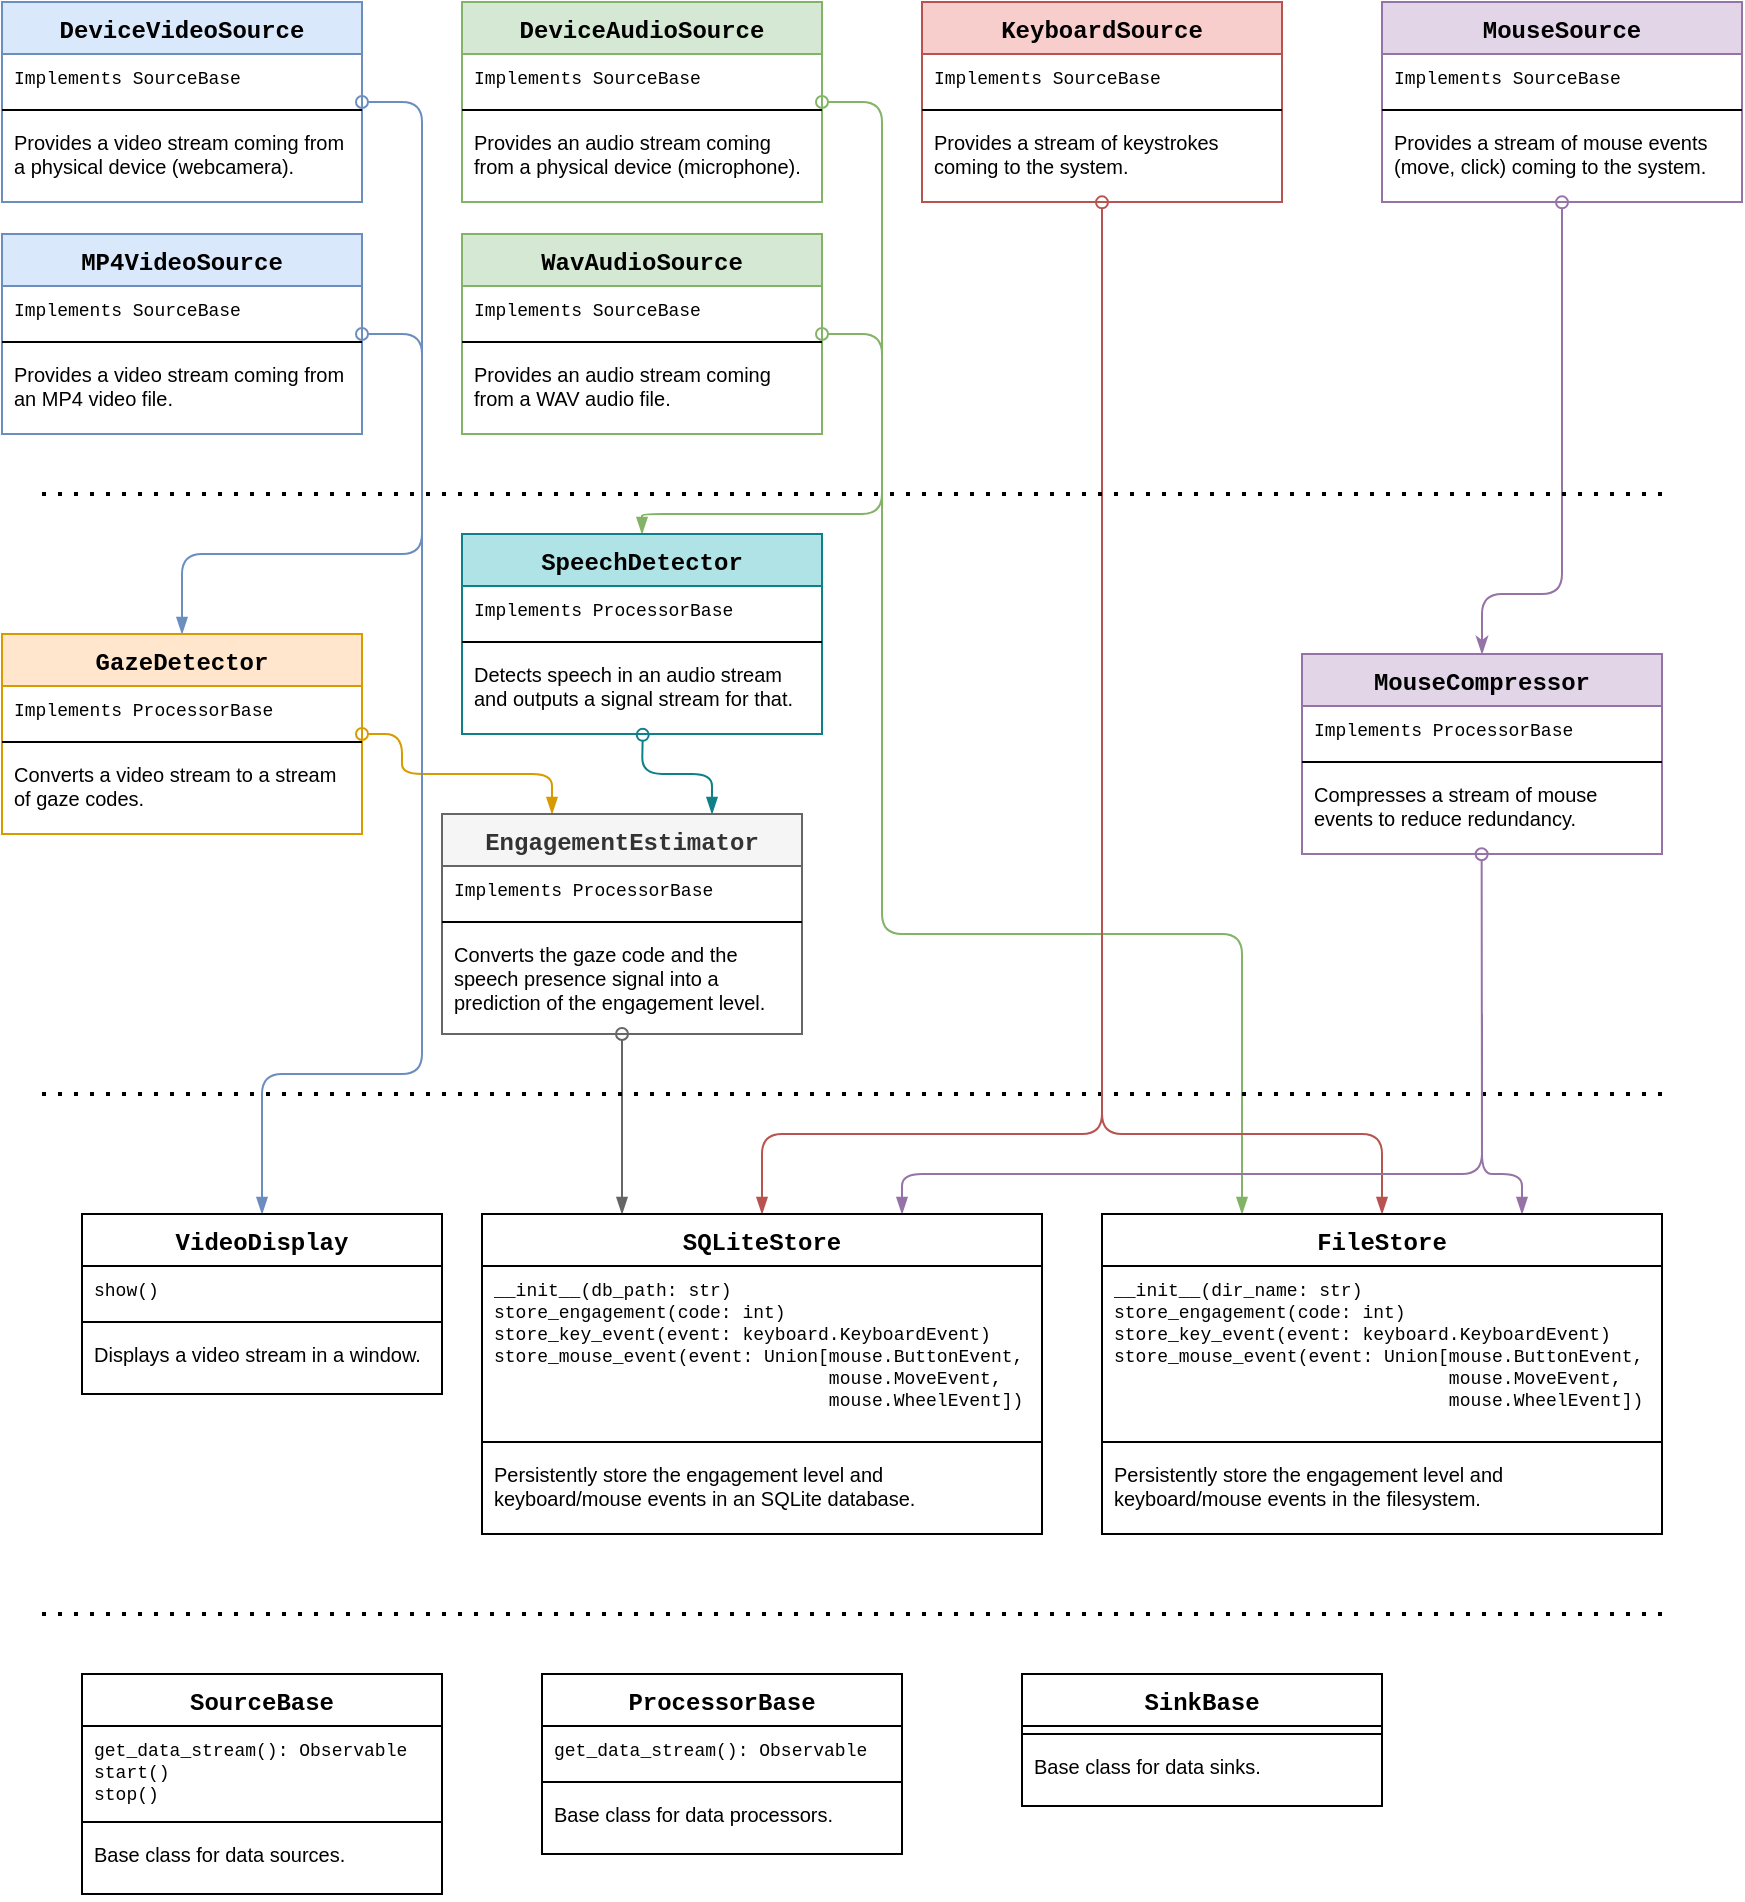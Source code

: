 <mxfile version="14.1.8" type="device"><diagram id="GwLXGC8y0suCLRL2Tsxe" name="Page-1"><mxGraphModel dx="1198" dy="1316" grid="1" gridSize="10" guides="1" tooltips="1" connect="1" arrows="1" fold="1" page="1" pageScale="1" pageWidth="850" pageHeight="1100" math="0" shadow="0"><root><mxCell id="0"/><mxCell id="1" parent="0"/><mxCell id="li71Y2zc_Ju30zPmYRTq-5" value="" style="endArrow=blockThin;html=1;entryX=0.75;entryY=0;entryDx=0;entryDy=0;exitX=0.502;exitY=1.01;exitDx=0;exitDy=0;exitPerimeter=0;startArrow=oval;startFill=0;endFill=1;fillColor=#b0e3e6;strokeColor=#0e8088;" parent="1" source="li71Y2zc_Ju30zPmYRTq-4" target="bJbKEsxam7l7x4MJbJFX-48" edge="1"><mxGeometry width="50" height="50" relative="1" as="geometry"><mxPoint x="460" y="350" as="sourcePoint"/><mxPoint x="510" y="300" as="targetPoint"/><Array as="points"><mxPoint x="280" y="340"/><mxPoint x="315" y="340"/></Array></mxGeometry></mxCell><mxCell id="3tRV0-J4O1jADncztoHO-8" value="" style="endArrow=oval;html=1;entryX=1;entryY=0.5;entryDx=0;entryDy=0;endFill=0;fillColor=#dae8fc;strokeColor=#6c8ebf;" parent="1" target="bJbKEsxam7l7x4MJbJFX-1" edge="1"><mxGeometry width="50" height="50" relative="1" as="geometry"><mxPoint x="170" y="190" as="sourcePoint"/><mxPoint x="140" y="30" as="targetPoint"/><Array as="points"><mxPoint x="170" y="4"/></Array></mxGeometry></mxCell><mxCell id="3tRV0-J4O1jADncztoHO-29" value="" style="endArrow=oval;html=1;endFill=0;entryX=0.499;entryY=1.003;entryDx=0;entryDy=0;exitX=0.75;exitY=0;exitDx=0;exitDy=0;startArrow=blockThin;startFill=1;fillColor=#e1d5e7;strokeColor=#9673a6;entryPerimeter=0;" parent="1" source="bJbKEsxam7l7x4MJbJFX-61" target="bJbKEsxam7l7x4MJbJFX-47" edge="1"><mxGeometry width="50" height="50" relative="1" as="geometry"><mxPoint x="605" y="570" as="sourcePoint"/><mxPoint x="670" y="350" as="targetPoint"/><Array as="points"><mxPoint x="720" y="540"/><mxPoint x="700" y="540"/></Array></mxGeometry></mxCell><mxCell id="3tRV0-J4O1jADncztoHO-23" value="" style="endArrow=blockThin;html=1;entryX=0.25;entryY=0;entryDx=0;entryDy=0;exitX=0.5;exitY=1;exitDx=0;exitDy=0;startArrow=oval;startFill=0;endFill=1;exitPerimeter=0;fillColor=#f5f5f5;strokeColor=#666666;" parent="1" source="bJbKEsxam7l7x4MJbJFX-51" target="bJbKEsxam7l7x4MJbJFX-56" edge="1"><mxGeometry width="50" height="50" relative="1" as="geometry"><mxPoint x="270" y="420" as="sourcePoint"/><mxPoint x="235" y="560.0" as="targetPoint"/><Array as="points"><mxPoint x="270" y="490"/></Array></mxGeometry></mxCell><mxCell id="3tRV0-J4O1jADncztoHO-11" value="" style="endArrow=oval;html=1;entryX=1;entryY=0.5;entryDx=0;entryDy=0;endFill=0;exitX=0.5;exitY=0;exitDx=0;exitDy=0;startArrow=blockThin;startFill=1;fillColor=#d5e8d4;strokeColor=#82b366;" parent="1" source="li71Y2zc_Ju30zPmYRTq-1" target="bJbKEsxam7l7x4MJbJFX-24" edge="1"><mxGeometry width="50" height="50" relative="1" as="geometry"><mxPoint x="305" y="360" as="sourcePoint"/><mxPoint x="340" y="30" as="targetPoint"/><Array as="points"><mxPoint x="280" y="210"/><mxPoint x="400" y="210"/><mxPoint x="400" y="4"/></Array></mxGeometry></mxCell><mxCell id="3tRV0-J4O1jADncztoHO-12" value="" style="endArrow=blockThin;html=1;exitX=1;exitY=0.5;exitDx=0;exitDy=0;startArrow=oval;startFill=0;entryX=0.25;entryY=0;entryDx=0;entryDy=0;endFill=1;fillColor=#d5e8d4;strokeColor=#82b366;" parent="1" source="bJbKEsxam7l7x4MJbJFX-28" target="bJbKEsxam7l7x4MJbJFX-61" edge="1"><mxGeometry width="50" height="50" relative="1" as="geometry"><mxPoint x="340" y="110" as="sourcePoint"/><mxPoint x="535" y="570" as="targetPoint"/><Array as="points"><mxPoint x="400" y="120"/><mxPoint x="400" y="420"/><mxPoint x="580" y="420"/></Array></mxGeometry></mxCell><mxCell id="3tRV0-J4O1jADncztoHO-13" value="" style="endArrow=oval;html=1;entryX=0.5;entryY=1.004;entryDx=0;entryDy=0;endFill=0;exitX=0.5;exitY=0;exitDx=0;exitDy=0;startArrow=blockThin;startFill=1;entryPerimeter=0;fillColor=#f8cecc;strokeColor=#b85450;" parent="1" source="bJbKEsxam7l7x4MJbJFX-61" target="bJbKEsxam7l7x4MJbJFX-35" edge="1"><mxGeometry width="50" height="50" relative="1" as="geometry"><mxPoint x="570" y="570" as="sourcePoint"/><mxPoint x="600" y="-140" as="targetPoint"/><Array as="points"><mxPoint x="650" y="520"/><mxPoint x="510" y="520"/><mxPoint x="510" y="90"/></Array></mxGeometry></mxCell><mxCell id="3tRV0-J4O1jADncztoHO-14" value="" style="endArrow=oval;html=1;entryX=0.5;entryY=1.004;entryDx=0;entryDy=0;endFill=0;exitX=0.5;exitY=0;exitDx=0;exitDy=0;startArrow=classicThin;startFill=1;entryPerimeter=0;fillColor=#e1d5e7;strokeColor=#9673a6;" parent="1" source="bJbKEsxam7l7x4MJbJFX-44" target="bJbKEsxam7l7x4MJbJFX-39" edge="1"><mxGeometry width="50" height="50" relative="1" as="geometry"><mxPoint x="670" y="290" as="sourcePoint"/><mxPoint x="800" y="-150.0" as="targetPoint"/><Array as="points"><mxPoint x="700" y="250"/><mxPoint x="740" y="250"/><mxPoint x="740" y="90"/></Array></mxGeometry></mxCell><mxCell id="3tRV0-J4O1jADncztoHO-17" value="" style="endArrow=blockThin;html=1;exitX=1;exitY=0.5;exitDx=0;exitDy=0;entryX=0.25;entryY=0;entryDx=0;entryDy=0;endFill=1;startArrow=oval;startFill=0;fillColor=#ffe6cc;strokeColor=#d79b00;" parent="1" source="bJbKEsxam7l7x4MJbJFX-40" edge="1"><mxGeometry width="50" height="50" relative="1" as="geometry"><mxPoint x="140" y="300" as="sourcePoint"/><mxPoint x="235" y="360" as="targetPoint"/><Array as="points"><mxPoint x="160" y="320"/><mxPoint x="160" y="340"/><mxPoint x="235" y="340"/></Array></mxGeometry></mxCell><mxCell id="3tRV0-J4O1jADncztoHO-10" value="" style="endArrow=blockThin;html=1;exitX=1;exitY=0.5;exitDx=0;exitDy=0;endFill=1;startArrow=oval;startFill=0;entryX=0.5;entryY=0;entryDx=0;entryDy=0;fillColor=#dae8fc;strokeColor=#6c8ebf;" parent="1" source="bJbKEsxam7l7x4MJbJFX-18" target="bJbKEsxam7l7x4MJbJFX-52" edge="1"><mxGeometry width="50" height="50" relative="1" as="geometry"><mxPoint x="140" y="110" as="sourcePoint"/><mxPoint x="70" y="560.0" as="targetPoint"/><Array as="points"><mxPoint x="170" y="120"/><mxPoint x="170" y="490"/><mxPoint x="90" y="490"/></Array></mxGeometry></mxCell><mxCell id="3tRV0-J4O1jADncztoHO-16" value="" style="endArrow=none;html=1;exitX=0.5;exitY=0;exitDx=0;exitDy=0;startArrow=blockThin;startFill=1;fillColor=#dae8fc;strokeColor=#6c8ebf;" parent="1" source="bJbKEsxam7l7x4MJbJFX-40" edge="1"><mxGeometry width="50" height="50" relative="1" as="geometry"><mxPoint x="70" y="270" as="sourcePoint"/><mxPoint x="170" y="190" as="targetPoint"/><Array as="points"><mxPoint x="50" y="230"/><mxPoint x="170" y="230"/></Array></mxGeometry></mxCell><mxCell id="3tRV0-J4O1jADncztoHO-18" value="" style="endArrow=none;dashed=1;html=1;dashPattern=1 3;strokeWidth=2;" parent="1" edge="1"><mxGeometry width="50" height="50" relative="1" as="geometry"><mxPoint x="-20" y="200" as="sourcePoint"/><mxPoint x="790" y="200" as="targetPoint"/></mxGeometry></mxCell><mxCell id="3tRV0-J4O1jADncztoHO-22" value="" style="endArrow=none;dashed=1;html=1;dashPattern=1 3;strokeWidth=2;" parent="1" edge="1"><mxGeometry width="50" height="50" relative="1" as="geometry"><mxPoint x="-20" y="500" as="sourcePoint"/><mxPoint x="790" y="500" as="targetPoint"/></mxGeometry></mxCell><mxCell id="3tRV0-J4O1jADncztoHO-25" value="" style="endArrow=none;html=1;exitX=0.5;exitY=0;exitDx=0;exitDy=0;startArrow=blockThin;startFill=1;fillColor=#f8cecc;strokeColor=#b85450;" parent="1" source="bJbKEsxam7l7x4MJbJFX-56" edge="1"><mxGeometry width="50" height="50" relative="1" as="geometry"><mxPoint x="270" y="560.0" as="sourcePoint"/><mxPoint x="510" y="400" as="targetPoint"/><Array as="points"><mxPoint x="340" y="520"/><mxPoint x="510" y="520"/></Array></mxGeometry></mxCell><mxCell id="3tRV0-J4O1jADncztoHO-26" value="" style="endArrow=none;html=1;exitX=0.75;exitY=0;exitDx=0;exitDy=0;startArrow=blockThin;startFill=1;fillColor=#e1d5e7;strokeColor=#9673a6;" parent="1" source="bJbKEsxam7l7x4MJbJFX-56" edge="1"><mxGeometry width="50" height="50" relative="1" as="geometry"><mxPoint x="305" y="560.0" as="sourcePoint"/><mxPoint x="700" y="460" as="targetPoint"/><Array as="points"><mxPoint x="410" y="540"/><mxPoint x="700" y="540"/></Array></mxGeometry></mxCell><mxCell id="bJbKEsxam7l7x4MJbJFX-1" value="DeviceVideoSource" style="swimlane;fontStyle=1;align=center;verticalAlign=top;childLayout=stackLayout;horizontal=1;startSize=26;horizontalStack=0;resizeParent=1;resizeParentMax=0;resizeLast=0;collapsible=1;marginBottom=0;fontFamily=Courier New;fillColor=#dae8fc;strokeColor=#6c8ebf;" parent="1" vertex="1"><mxGeometry x="-40" y="-46" width="180" height="100" as="geometry"><mxRectangle y="17" width="140" height="26" as="alternateBounds"/></mxGeometry></mxCell><mxCell id="bJbKEsxam7l7x4MJbJFX-2" value="Implements SourceBase" style="text;strokeColor=none;fillColor=none;align=left;verticalAlign=top;spacingLeft=4;spacingRight=4;overflow=hidden;rotatable=0;points=[[0,0.5],[1,0.5]];portConstraint=eastwest;fontFamily=Courier New;fontSize=9;" parent="bJbKEsxam7l7x4MJbJFX-1" vertex="1"><mxGeometry y="26" width="180" height="24" as="geometry"/></mxCell><mxCell id="bJbKEsxam7l7x4MJbJFX-3" value="" style="line;strokeWidth=1;fillColor=none;align=left;verticalAlign=middle;spacingTop=-1;spacingLeft=3;spacingRight=3;rotatable=0;labelPosition=right;points=[];portConstraint=eastwest;" parent="bJbKEsxam7l7x4MJbJFX-1" vertex="1"><mxGeometry y="50" width="180" height="8" as="geometry"/></mxCell><mxCell id="bJbKEsxam7l7x4MJbJFX-4" value="Provides a video stream coming from a physical device (webcamera)." style="text;strokeColor=none;fillColor=none;align=left;verticalAlign=top;spacingLeft=4;spacingRight=4;overflow=hidden;rotatable=0;points=[[0,0.5],[1,0.5]];portConstraint=eastwest;fontSize=10;whiteSpace=wrap;" parent="bJbKEsxam7l7x4MJbJFX-1" vertex="1"><mxGeometry y="58" width="180" height="42" as="geometry"/></mxCell><mxCell id="bJbKEsxam7l7x4MJbJFX-18" value="MP4VideoSource" style="swimlane;fontStyle=1;align=center;verticalAlign=top;childLayout=stackLayout;horizontal=1;startSize=26;horizontalStack=0;resizeParent=1;resizeParentMax=0;resizeLast=0;collapsible=1;marginBottom=0;fontFamily=Courier New;fillColor=#dae8fc;strokeColor=#6c8ebf;" parent="1" vertex="1"><mxGeometry x="-40" y="70" width="180" height="100" as="geometry"><mxRectangle y="17" width="140" height="26" as="alternateBounds"/></mxGeometry></mxCell><mxCell id="bJbKEsxam7l7x4MJbJFX-19" value="Implements SourceBase" style="text;strokeColor=none;fillColor=none;align=left;verticalAlign=top;spacingLeft=4;spacingRight=4;overflow=hidden;rotatable=0;points=[[0,0.5],[1,0.5]];portConstraint=eastwest;fontFamily=Courier New;fontSize=9;" parent="bJbKEsxam7l7x4MJbJFX-18" vertex="1"><mxGeometry y="26" width="180" height="24" as="geometry"/></mxCell><mxCell id="bJbKEsxam7l7x4MJbJFX-20" value="" style="line;strokeWidth=1;fillColor=none;align=left;verticalAlign=middle;spacingTop=-1;spacingLeft=3;spacingRight=3;rotatable=0;labelPosition=right;points=[];portConstraint=eastwest;" parent="bJbKEsxam7l7x4MJbJFX-18" vertex="1"><mxGeometry y="50" width="180" height="8" as="geometry"/></mxCell><mxCell id="bJbKEsxam7l7x4MJbJFX-21" value="Provides a video stream coming from an MP4 video file." style="text;strokeColor=none;fillColor=none;align=left;verticalAlign=top;spacingLeft=4;spacingRight=4;overflow=hidden;rotatable=0;points=[[0,0.5],[1,0.5]];portConstraint=eastwest;fontSize=10;whiteSpace=wrap;" parent="bJbKEsxam7l7x4MJbJFX-18" vertex="1"><mxGeometry y="58" width="180" height="42" as="geometry"/></mxCell><mxCell id="bJbKEsxam7l7x4MJbJFX-24" value="DeviceAudioSource" style="swimlane;fontStyle=1;align=center;verticalAlign=top;childLayout=stackLayout;horizontal=1;startSize=26;horizontalStack=0;resizeParent=1;resizeParentMax=0;resizeLast=0;collapsible=1;marginBottom=0;fontFamily=Courier New;fillColor=#d5e8d4;strokeColor=#82b366;" parent="1" vertex="1"><mxGeometry x="190" y="-46" width="180" height="100" as="geometry"><mxRectangle y="17" width="140" height="26" as="alternateBounds"/></mxGeometry></mxCell><mxCell id="bJbKEsxam7l7x4MJbJFX-25" value="Implements SourceBase" style="text;strokeColor=none;fillColor=none;align=left;verticalAlign=top;spacingLeft=4;spacingRight=4;overflow=hidden;rotatable=0;points=[[0,0.5],[1,0.5]];portConstraint=eastwest;fontFamily=Courier New;fontSize=9;" parent="bJbKEsxam7l7x4MJbJFX-24" vertex="1"><mxGeometry y="26" width="180" height="24" as="geometry"/></mxCell><mxCell id="bJbKEsxam7l7x4MJbJFX-26" value="" style="line;strokeWidth=1;fillColor=none;align=left;verticalAlign=middle;spacingTop=-1;spacingLeft=3;spacingRight=3;rotatable=0;labelPosition=right;points=[];portConstraint=eastwest;" parent="bJbKEsxam7l7x4MJbJFX-24" vertex="1"><mxGeometry y="50" width="180" height="8" as="geometry"/></mxCell><mxCell id="bJbKEsxam7l7x4MJbJFX-27" value="Provides an audio stream coming from a physical device (microphone)." style="text;strokeColor=none;fillColor=none;align=left;verticalAlign=top;spacingLeft=4;spacingRight=4;overflow=hidden;rotatable=0;points=[[0,0.5],[1,0.5]];portConstraint=eastwest;fontSize=10;whiteSpace=wrap;" parent="bJbKEsxam7l7x4MJbJFX-24" vertex="1"><mxGeometry y="58" width="180" height="42" as="geometry"/></mxCell><mxCell id="bJbKEsxam7l7x4MJbJFX-28" value="WavAudioSource" style="swimlane;fontStyle=1;align=center;verticalAlign=top;childLayout=stackLayout;horizontal=1;startSize=26;horizontalStack=0;resizeParent=1;resizeParentMax=0;resizeLast=0;collapsible=1;marginBottom=0;fontFamily=Courier New;fillColor=#d5e8d4;strokeColor=#82b366;" parent="1" vertex="1"><mxGeometry x="190" y="70" width="180" height="100" as="geometry"><mxRectangle y="17" width="140" height="26" as="alternateBounds"/></mxGeometry></mxCell><mxCell id="bJbKEsxam7l7x4MJbJFX-29" value="Implements SourceBase" style="text;strokeColor=none;fillColor=none;align=left;verticalAlign=top;spacingLeft=4;spacingRight=4;overflow=hidden;rotatable=0;points=[[0,0.5],[1,0.5]];portConstraint=eastwest;fontFamily=Courier New;fontSize=9;" parent="bJbKEsxam7l7x4MJbJFX-28" vertex="1"><mxGeometry y="26" width="180" height="24" as="geometry"/></mxCell><mxCell id="bJbKEsxam7l7x4MJbJFX-30" value="" style="line;strokeWidth=1;fillColor=none;align=left;verticalAlign=middle;spacingTop=-1;spacingLeft=3;spacingRight=3;rotatable=0;labelPosition=right;points=[];portConstraint=eastwest;" parent="bJbKEsxam7l7x4MJbJFX-28" vertex="1"><mxGeometry y="50" width="180" height="8" as="geometry"/></mxCell><mxCell id="bJbKEsxam7l7x4MJbJFX-31" value="Provides an audio stream coming from a WAV audio file." style="text;strokeColor=none;fillColor=none;align=left;verticalAlign=top;spacingLeft=4;spacingRight=4;overflow=hidden;rotatable=0;points=[[0,0.5],[1,0.5]];portConstraint=eastwest;fontSize=10;whiteSpace=wrap;" parent="bJbKEsxam7l7x4MJbJFX-28" vertex="1"><mxGeometry y="58" width="180" height="42" as="geometry"/></mxCell><mxCell id="bJbKEsxam7l7x4MJbJFX-32" value="KeyboardSource" style="swimlane;fontStyle=1;align=center;verticalAlign=top;childLayout=stackLayout;horizontal=1;startSize=26;horizontalStack=0;resizeParent=1;resizeParentMax=0;resizeLast=0;collapsible=1;marginBottom=0;fontFamily=Courier New;fillColor=#f8cecc;strokeColor=#b85450;" parent="1" vertex="1"><mxGeometry x="420" y="-46" width="180" height="100" as="geometry"><mxRectangle y="17" width="140" height="26" as="alternateBounds"/></mxGeometry></mxCell><mxCell id="bJbKEsxam7l7x4MJbJFX-33" value="Implements SourceBase" style="text;strokeColor=none;fillColor=none;align=left;verticalAlign=top;spacingLeft=4;spacingRight=4;overflow=hidden;rotatable=0;points=[[0,0.5],[1,0.5]];portConstraint=eastwest;fontFamily=Courier New;fontSize=9;" parent="bJbKEsxam7l7x4MJbJFX-32" vertex="1"><mxGeometry y="26" width="180" height="24" as="geometry"/></mxCell><mxCell id="bJbKEsxam7l7x4MJbJFX-34" value="" style="line;strokeWidth=1;fillColor=none;align=left;verticalAlign=middle;spacingTop=-1;spacingLeft=3;spacingRight=3;rotatable=0;labelPosition=right;points=[];portConstraint=eastwest;" parent="bJbKEsxam7l7x4MJbJFX-32" vertex="1"><mxGeometry y="50" width="180" height="8" as="geometry"/></mxCell><mxCell id="bJbKEsxam7l7x4MJbJFX-35" value="Provides a stream of keystrokes coming to the system." style="text;strokeColor=none;fillColor=none;align=left;verticalAlign=top;spacingLeft=4;spacingRight=4;overflow=hidden;rotatable=0;points=[[0,0.5],[1,0.5]];portConstraint=eastwest;fontSize=10;whiteSpace=wrap;" parent="bJbKEsxam7l7x4MJbJFX-32" vertex="1"><mxGeometry y="58" width="180" height="42" as="geometry"/></mxCell><mxCell id="bJbKEsxam7l7x4MJbJFX-36" value="MouseSource" style="swimlane;fontStyle=1;align=center;verticalAlign=top;childLayout=stackLayout;horizontal=1;startSize=26;horizontalStack=0;resizeParent=1;resizeParentMax=0;resizeLast=0;collapsible=1;marginBottom=0;fontFamily=Courier New;fillColor=#e1d5e7;strokeColor=#9673a6;" parent="1" vertex="1"><mxGeometry x="650" y="-46" width="180" height="100" as="geometry"><mxRectangle y="17" width="140" height="26" as="alternateBounds"/></mxGeometry></mxCell><mxCell id="bJbKEsxam7l7x4MJbJFX-37" value="Implements SourceBase" style="text;strokeColor=none;fillColor=none;align=left;verticalAlign=top;spacingLeft=4;spacingRight=4;overflow=hidden;rotatable=0;points=[[0,0.5],[1,0.5]];portConstraint=eastwest;fontFamily=Courier New;fontSize=9;" parent="bJbKEsxam7l7x4MJbJFX-36" vertex="1"><mxGeometry y="26" width="180" height="24" as="geometry"/></mxCell><mxCell id="bJbKEsxam7l7x4MJbJFX-38" value="" style="line;strokeWidth=1;fillColor=none;align=left;verticalAlign=middle;spacingTop=-1;spacingLeft=3;spacingRight=3;rotatable=0;labelPosition=right;points=[];portConstraint=eastwest;" parent="bJbKEsxam7l7x4MJbJFX-36" vertex="1"><mxGeometry y="50" width="180" height="8" as="geometry"/></mxCell><mxCell id="bJbKEsxam7l7x4MJbJFX-39" value="Provides a stream of mouse events (move, click) coming to the system." style="text;strokeColor=none;fillColor=none;align=left;verticalAlign=top;spacingLeft=4;spacingRight=4;overflow=hidden;rotatable=0;points=[[0,0.5],[1,0.5]];portConstraint=eastwest;fontSize=10;whiteSpace=wrap;" parent="bJbKEsxam7l7x4MJbJFX-36" vertex="1"><mxGeometry y="58" width="180" height="42" as="geometry"/></mxCell><mxCell id="bJbKEsxam7l7x4MJbJFX-40" value="GazeDetector" style="swimlane;fontStyle=1;align=center;verticalAlign=top;childLayout=stackLayout;horizontal=1;startSize=26;horizontalStack=0;resizeParent=1;resizeParentMax=0;resizeLast=0;collapsible=1;marginBottom=0;fontFamily=Courier New;fillColor=#ffe6cc;strokeColor=#d79b00;" parent="1" vertex="1"><mxGeometry x="-40" y="270" width="180" height="100" as="geometry"><mxRectangle y="17" width="140" height="26" as="alternateBounds"/></mxGeometry></mxCell><mxCell id="bJbKEsxam7l7x4MJbJFX-41" value="Implements ProcessorBase" style="text;strokeColor=none;fillColor=none;align=left;verticalAlign=top;spacingLeft=4;spacingRight=4;overflow=hidden;rotatable=0;points=[[0,0.5],[1,0.5]];portConstraint=eastwest;fontFamily=Courier New;fontSize=9;" parent="bJbKEsxam7l7x4MJbJFX-40" vertex="1"><mxGeometry y="26" width="180" height="24" as="geometry"/></mxCell><mxCell id="bJbKEsxam7l7x4MJbJFX-42" value="" style="line;strokeWidth=1;fillColor=none;align=left;verticalAlign=middle;spacingTop=-1;spacingLeft=3;spacingRight=3;rotatable=0;labelPosition=right;points=[];portConstraint=eastwest;" parent="bJbKEsxam7l7x4MJbJFX-40" vertex="1"><mxGeometry y="50" width="180" height="8" as="geometry"/></mxCell><mxCell id="bJbKEsxam7l7x4MJbJFX-43" value="Converts a video stream to a stream of gaze codes." style="text;strokeColor=none;fillColor=none;align=left;verticalAlign=top;spacingLeft=4;spacingRight=4;overflow=hidden;rotatable=0;points=[[0,0.5],[1,0.5]];portConstraint=eastwest;fontSize=10;whiteSpace=wrap;" parent="bJbKEsxam7l7x4MJbJFX-40" vertex="1"><mxGeometry y="58" width="180" height="42" as="geometry"/></mxCell><mxCell id="bJbKEsxam7l7x4MJbJFX-44" value="MouseCompressor" style="swimlane;fontStyle=1;align=center;verticalAlign=top;childLayout=stackLayout;horizontal=1;startSize=26;horizontalStack=0;resizeParent=1;resizeParentMax=0;resizeLast=0;collapsible=1;marginBottom=0;fontFamily=Courier New;fillColor=#e1d5e7;strokeColor=#9673a6;" parent="1" vertex="1"><mxGeometry x="610" y="280" width="180" height="100" as="geometry"><mxRectangle y="17" width="140" height="26" as="alternateBounds"/></mxGeometry></mxCell><mxCell id="bJbKEsxam7l7x4MJbJFX-45" value="Implements ProcessorBase" style="text;strokeColor=none;fillColor=none;align=left;verticalAlign=top;spacingLeft=4;spacingRight=4;overflow=hidden;rotatable=0;points=[[0,0.5],[1,0.5]];portConstraint=eastwest;fontFamily=Courier New;fontSize=9;" parent="bJbKEsxam7l7x4MJbJFX-44" vertex="1"><mxGeometry y="26" width="180" height="24" as="geometry"/></mxCell><mxCell id="bJbKEsxam7l7x4MJbJFX-46" value="" style="line;strokeWidth=1;fillColor=none;align=left;verticalAlign=middle;spacingTop=-1;spacingLeft=3;spacingRight=3;rotatable=0;labelPosition=right;points=[];portConstraint=eastwest;" parent="bJbKEsxam7l7x4MJbJFX-44" vertex="1"><mxGeometry y="50" width="180" height="8" as="geometry"/></mxCell><mxCell id="bJbKEsxam7l7x4MJbJFX-47" value="Compresses a stream of mouse events to reduce redundancy." style="text;strokeColor=none;fillColor=none;align=left;verticalAlign=top;spacingLeft=4;spacingRight=4;overflow=hidden;rotatable=0;points=[[0,0.5],[1,0.5]];portConstraint=eastwest;fontSize=10;whiteSpace=wrap;" parent="bJbKEsxam7l7x4MJbJFX-44" vertex="1"><mxGeometry y="58" width="180" height="42" as="geometry"/></mxCell><mxCell id="bJbKEsxam7l7x4MJbJFX-48" value="EngagementEstimator" style="swimlane;fontStyle=1;align=center;verticalAlign=top;childLayout=stackLayout;horizontal=1;startSize=26;horizontalStack=0;resizeParent=1;resizeParentMax=0;resizeLast=0;collapsible=1;marginBottom=0;fontFamily=Courier New;fillColor=#f5f5f5;strokeColor=#666666;fontColor=#333333;" parent="1" vertex="1"><mxGeometry x="180" y="360" width="180" height="110" as="geometry"><mxRectangle y="17" width="140" height="26" as="alternateBounds"/></mxGeometry></mxCell><mxCell id="bJbKEsxam7l7x4MJbJFX-49" value="Implements ProcessorBase" style="text;strokeColor=none;fillColor=none;align=left;verticalAlign=top;spacingLeft=4;spacingRight=4;overflow=hidden;rotatable=0;points=[[0,0.5],[1,0.5]];portConstraint=eastwest;fontFamily=Courier New;fontSize=9;" parent="bJbKEsxam7l7x4MJbJFX-48" vertex="1"><mxGeometry y="26" width="180" height="24" as="geometry"/></mxCell><mxCell id="bJbKEsxam7l7x4MJbJFX-50" value="" style="line;strokeWidth=1;fillColor=none;align=left;verticalAlign=middle;spacingTop=-1;spacingLeft=3;spacingRight=3;rotatable=0;labelPosition=right;points=[];portConstraint=eastwest;" parent="bJbKEsxam7l7x4MJbJFX-48" vertex="1"><mxGeometry y="50" width="180" height="8" as="geometry"/></mxCell><mxCell id="bJbKEsxam7l7x4MJbJFX-51" value="Converts the gaze code and the speech presence signal into a prediction of the engagement level." style="text;strokeColor=none;fillColor=none;align=left;verticalAlign=top;spacingLeft=4;spacingRight=4;overflow=hidden;rotatable=0;points=[[0,0.5],[1,0.5]];portConstraint=eastwest;fontSize=10;whiteSpace=wrap;" parent="bJbKEsxam7l7x4MJbJFX-48" vertex="1"><mxGeometry y="58" width="180" height="52" as="geometry"/></mxCell><mxCell id="bJbKEsxam7l7x4MJbJFX-52" value="VideoDisplay" style="swimlane;fontStyle=1;align=center;verticalAlign=top;childLayout=stackLayout;horizontal=1;startSize=26;horizontalStack=0;resizeParent=1;resizeParentMax=0;resizeLast=0;collapsible=1;marginBottom=0;fontFamily=Courier New;" parent="1" vertex="1"><mxGeometry y="560" width="180" height="90" as="geometry"><mxRectangle y="17" width="140" height="26" as="alternateBounds"/></mxGeometry></mxCell><mxCell id="bJbKEsxam7l7x4MJbJFX-53" value="show()" style="text;strokeColor=none;fillColor=none;align=left;verticalAlign=top;spacingLeft=4;spacingRight=4;overflow=hidden;rotatable=0;points=[[0,0.5],[1,0.5]];portConstraint=eastwest;fontFamily=Courier New;fontSize=9;" parent="bJbKEsxam7l7x4MJbJFX-52" vertex="1"><mxGeometry y="26" width="180" height="24" as="geometry"/></mxCell><mxCell id="bJbKEsxam7l7x4MJbJFX-54" value="" style="line;strokeWidth=1;fillColor=none;align=left;verticalAlign=middle;spacingTop=-1;spacingLeft=3;spacingRight=3;rotatable=0;labelPosition=right;points=[];portConstraint=eastwest;" parent="bJbKEsxam7l7x4MJbJFX-52" vertex="1"><mxGeometry y="50" width="180" height="8" as="geometry"/></mxCell><mxCell id="bJbKEsxam7l7x4MJbJFX-55" value="Displays a video stream in a window." style="text;strokeColor=none;fillColor=none;align=left;verticalAlign=top;spacingLeft=4;spacingRight=4;overflow=hidden;rotatable=0;points=[[0,0.5],[1,0.5]];portConstraint=eastwest;fontSize=10;whiteSpace=wrap;" parent="bJbKEsxam7l7x4MJbJFX-52" vertex="1"><mxGeometry y="58" width="180" height="32" as="geometry"/></mxCell><mxCell id="bJbKEsxam7l7x4MJbJFX-56" value="SQLiteStore" style="swimlane;fontStyle=1;align=center;verticalAlign=top;childLayout=stackLayout;horizontal=1;startSize=26;horizontalStack=0;resizeParent=1;resizeParentMax=0;resizeLast=0;collapsible=1;marginBottom=0;fontFamily=Courier New;" parent="1" vertex="1"><mxGeometry x="200" y="560" width="280" height="160" as="geometry"><mxRectangle x="200" y="560" width="140" height="26" as="alternateBounds"/></mxGeometry></mxCell><mxCell id="bJbKEsxam7l7x4MJbJFX-57" value="__init__(db_path: str)&#10;store_engagement(code: int)&#10;store_key_event(event: keyboard.KeyboardEvent)&#10;store_mouse_event(event: Union[mouse.ButtonEvent,&#10;                               mouse.MoveEvent,&#10;                               mouse.WheelEvent])" style="text;strokeColor=none;fillColor=none;align=left;verticalAlign=top;spacingLeft=4;spacingRight=4;overflow=hidden;rotatable=0;points=[[0,0.5],[1,0.5]];portConstraint=eastwest;fontFamily=Courier New;fontSize=9;" parent="bJbKEsxam7l7x4MJbJFX-56" vertex="1"><mxGeometry y="26" width="280" height="84" as="geometry"/></mxCell><mxCell id="bJbKEsxam7l7x4MJbJFX-58" value="" style="line;strokeWidth=1;fillColor=none;align=left;verticalAlign=middle;spacingTop=-1;spacingLeft=3;spacingRight=3;rotatable=0;labelPosition=right;points=[];portConstraint=eastwest;" parent="bJbKEsxam7l7x4MJbJFX-56" vertex="1"><mxGeometry y="110" width="280" height="8" as="geometry"/></mxCell><mxCell id="bJbKEsxam7l7x4MJbJFX-59" value="Persistently store the engagement level and keyboard/mouse events in an SQLite database." style="text;strokeColor=none;fillColor=none;align=left;verticalAlign=top;spacingLeft=4;spacingRight=4;overflow=hidden;rotatable=0;points=[[0,0.5],[1,0.5]];portConstraint=eastwest;fontSize=10;whiteSpace=wrap;" parent="bJbKEsxam7l7x4MJbJFX-56" vertex="1"><mxGeometry y="118" width="280" height="42" as="geometry"/></mxCell><mxCell id="bJbKEsxam7l7x4MJbJFX-61" value="FileStore" style="swimlane;fontStyle=1;align=center;verticalAlign=top;childLayout=stackLayout;horizontal=1;startSize=26;horizontalStack=0;resizeParent=1;resizeParentMax=0;resizeLast=0;collapsible=1;marginBottom=0;fontFamily=Courier New;" parent="1" vertex="1"><mxGeometry x="510" y="560" width="280" height="160" as="geometry"><mxRectangle x="200" y="560" width="140" height="26" as="alternateBounds"/></mxGeometry></mxCell><mxCell id="bJbKEsxam7l7x4MJbJFX-62" value="__init__(dir_name: str)&#10;store_engagement(code: int)&#10;store_key_event(event: keyboard.KeyboardEvent)&#10;store_mouse_event(event: Union[mouse.ButtonEvent,&#10;                               mouse.MoveEvent,&#10;                               mouse.WheelEvent])" style="text;strokeColor=none;fillColor=none;align=left;verticalAlign=top;spacingLeft=4;spacingRight=4;overflow=hidden;rotatable=0;points=[[0,0.5],[1,0.5]];portConstraint=eastwest;fontFamily=Courier New;fontSize=9;" parent="bJbKEsxam7l7x4MJbJFX-61" vertex="1"><mxGeometry y="26" width="280" height="84" as="geometry"/></mxCell><mxCell id="bJbKEsxam7l7x4MJbJFX-63" value="" style="line;strokeWidth=1;fillColor=none;align=left;verticalAlign=middle;spacingTop=-1;spacingLeft=3;spacingRight=3;rotatable=0;labelPosition=right;points=[];portConstraint=eastwest;" parent="bJbKEsxam7l7x4MJbJFX-61" vertex="1"><mxGeometry y="110" width="280" height="8" as="geometry"/></mxCell><mxCell id="bJbKEsxam7l7x4MJbJFX-64" value="Persistently store the engagement level and keyboard/mouse events in the filesystem." style="text;strokeColor=none;fillColor=none;align=left;verticalAlign=top;spacingLeft=4;spacingRight=4;overflow=hidden;rotatable=0;points=[[0,0.5],[1,0.5]];portConstraint=eastwest;fontSize=10;whiteSpace=wrap;" parent="bJbKEsxam7l7x4MJbJFX-61" vertex="1"><mxGeometry y="118" width="280" height="42" as="geometry"/></mxCell><mxCell id="ehpcorSOsYCwtgTUPsXi-1" value="" style="endArrow=none;dashed=1;html=1;dashPattern=1 3;strokeWidth=2;" parent="1" edge="1"><mxGeometry width="50" height="50" relative="1" as="geometry"><mxPoint x="-20" y="760" as="sourcePoint"/><mxPoint x="790" y="760" as="targetPoint"/></mxGeometry></mxCell><mxCell id="ehpcorSOsYCwtgTUPsXi-2" value="SourceBase" style="swimlane;fontStyle=1;align=center;verticalAlign=top;childLayout=stackLayout;horizontal=1;startSize=26;horizontalStack=0;resizeParent=1;resizeParentMax=0;resizeLast=0;collapsible=1;marginBottom=0;fontFamily=Courier New;" parent="1" vertex="1"><mxGeometry y="790" width="180" height="110" as="geometry"><mxRectangle y="17" width="140" height="26" as="alternateBounds"/></mxGeometry></mxCell><mxCell id="ehpcorSOsYCwtgTUPsXi-3" value="get_data_stream(): Observable&#10;start()&#10;stop()" style="text;strokeColor=none;fillColor=none;align=left;verticalAlign=top;spacingLeft=4;spacingRight=4;overflow=hidden;rotatable=0;points=[[0,0.5],[1,0.5]];portConstraint=eastwest;fontFamily=Courier New;fontSize=9;" parent="ehpcorSOsYCwtgTUPsXi-2" vertex="1"><mxGeometry y="26" width="180" height="44" as="geometry"/></mxCell><mxCell id="ehpcorSOsYCwtgTUPsXi-4" value="" style="line;strokeWidth=1;fillColor=none;align=left;verticalAlign=middle;spacingTop=-1;spacingLeft=3;spacingRight=3;rotatable=0;labelPosition=right;points=[];portConstraint=eastwest;" parent="ehpcorSOsYCwtgTUPsXi-2" vertex="1"><mxGeometry y="70" width="180" height="8" as="geometry"/></mxCell><mxCell id="ehpcorSOsYCwtgTUPsXi-5" value="Base class for data sources." style="text;strokeColor=none;fillColor=none;align=left;verticalAlign=top;spacingLeft=4;spacingRight=4;overflow=hidden;rotatable=0;points=[[0,0.5],[1,0.5]];portConstraint=eastwest;fontSize=10;whiteSpace=wrap;" parent="ehpcorSOsYCwtgTUPsXi-2" vertex="1"><mxGeometry y="78" width="180" height="32" as="geometry"/></mxCell><mxCell id="ehpcorSOsYCwtgTUPsXi-6" value="ProcessorBase" style="swimlane;fontStyle=1;align=center;verticalAlign=top;childLayout=stackLayout;horizontal=1;startSize=26;horizontalStack=0;resizeParent=1;resizeParentMax=0;resizeLast=0;collapsible=1;marginBottom=0;fontFamily=Courier New;" parent="1" vertex="1"><mxGeometry x="230" y="790" width="180" height="90" as="geometry"><mxRectangle y="17" width="140" height="26" as="alternateBounds"/></mxGeometry></mxCell><mxCell id="ehpcorSOsYCwtgTUPsXi-7" value="get_data_stream(): Observable" style="text;strokeColor=none;fillColor=none;align=left;verticalAlign=top;spacingLeft=4;spacingRight=4;overflow=hidden;rotatable=0;points=[[0,0.5],[1,0.5]];portConstraint=eastwest;fontFamily=Courier New;fontSize=9;" parent="ehpcorSOsYCwtgTUPsXi-6" vertex="1"><mxGeometry y="26" width="180" height="24" as="geometry"/></mxCell><mxCell id="ehpcorSOsYCwtgTUPsXi-8" value="" style="line;strokeWidth=1;fillColor=none;align=left;verticalAlign=middle;spacingTop=-1;spacingLeft=3;spacingRight=3;rotatable=0;labelPosition=right;points=[];portConstraint=eastwest;" parent="ehpcorSOsYCwtgTUPsXi-6" vertex="1"><mxGeometry y="50" width="180" height="8" as="geometry"/></mxCell><mxCell id="ehpcorSOsYCwtgTUPsXi-9" value="Base class for data processors." style="text;strokeColor=none;fillColor=none;align=left;verticalAlign=top;spacingLeft=4;spacingRight=4;overflow=hidden;rotatable=0;points=[[0,0.5],[1,0.5]];portConstraint=eastwest;fontSize=10;whiteSpace=wrap;" parent="ehpcorSOsYCwtgTUPsXi-6" vertex="1"><mxGeometry y="58" width="180" height="32" as="geometry"/></mxCell><mxCell id="ehpcorSOsYCwtgTUPsXi-10" value="SinkBase" style="swimlane;fontStyle=1;align=center;verticalAlign=top;childLayout=stackLayout;horizontal=1;startSize=26;horizontalStack=0;resizeParent=1;resizeParentMax=0;resizeLast=0;collapsible=1;marginBottom=0;fontFamily=Courier New;" parent="1" vertex="1"><mxGeometry x="470" y="790" width="180" height="66" as="geometry"><mxRectangle y="17" width="140" height="26" as="alternateBounds"/></mxGeometry></mxCell><mxCell id="ehpcorSOsYCwtgTUPsXi-12" value="" style="line;strokeWidth=1;fillColor=none;align=left;verticalAlign=middle;spacingTop=-1;spacingLeft=3;spacingRight=3;rotatable=0;labelPosition=right;points=[];portConstraint=eastwest;" parent="ehpcorSOsYCwtgTUPsXi-10" vertex="1"><mxGeometry y="26" width="180" height="8" as="geometry"/></mxCell><mxCell id="ehpcorSOsYCwtgTUPsXi-13" value="Base class for data sinks." style="text;strokeColor=none;fillColor=none;align=left;verticalAlign=top;spacingLeft=4;spacingRight=4;overflow=hidden;rotatable=0;points=[[0,0.5],[1,0.5]];portConstraint=eastwest;fontSize=10;whiteSpace=wrap;" parent="ehpcorSOsYCwtgTUPsXi-10" vertex="1"><mxGeometry y="34" width="180" height="32" as="geometry"/></mxCell><mxCell id="li71Y2zc_Ju30zPmYRTq-1" value="SpeechDetector" style="swimlane;fontStyle=1;align=center;verticalAlign=top;childLayout=stackLayout;horizontal=1;startSize=26;horizontalStack=0;resizeParent=1;resizeParentMax=0;resizeLast=0;collapsible=1;marginBottom=0;fontFamily=Courier New;fillColor=#b0e3e6;strokeColor=#0e8088;" parent="1" vertex="1"><mxGeometry x="190" y="220" width="180" height="100" as="geometry"><mxRectangle y="17" width="140" height="26" as="alternateBounds"/></mxGeometry></mxCell><mxCell id="li71Y2zc_Ju30zPmYRTq-2" value="Implements ProcessorBase" style="text;strokeColor=none;fillColor=none;align=left;verticalAlign=top;spacingLeft=4;spacingRight=4;overflow=hidden;rotatable=0;points=[[0,0.5],[1,0.5]];portConstraint=eastwest;fontFamily=Courier New;fontSize=9;" parent="li71Y2zc_Ju30zPmYRTq-1" vertex="1"><mxGeometry y="26" width="180" height="24" as="geometry"/></mxCell><mxCell id="li71Y2zc_Ju30zPmYRTq-3" value="" style="line;strokeWidth=1;fillColor=none;align=left;verticalAlign=middle;spacingTop=-1;spacingLeft=3;spacingRight=3;rotatable=0;labelPosition=right;points=[];portConstraint=eastwest;" parent="li71Y2zc_Ju30zPmYRTq-1" vertex="1"><mxGeometry y="50" width="180" height="8" as="geometry"/></mxCell><mxCell id="li71Y2zc_Ju30zPmYRTq-4" value="Detects speech in an audio stream and outputs a signal stream for that." style="text;strokeColor=none;fillColor=none;align=left;verticalAlign=top;spacingLeft=4;spacingRight=4;overflow=hidden;rotatable=0;points=[[0,0.5],[1,0.5]];portConstraint=eastwest;fontSize=10;whiteSpace=wrap;" parent="li71Y2zc_Ju30zPmYRTq-1" vertex="1"><mxGeometry y="58" width="180" height="42" as="geometry"/></mxCell></root></mxGraphModel></diagram></mxfile>